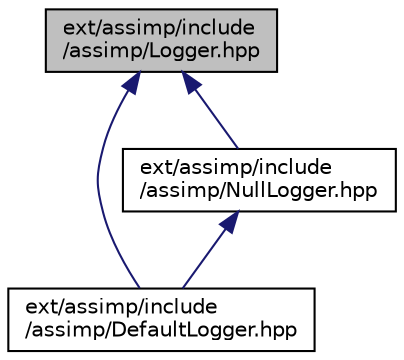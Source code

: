 digraph "ext/assimp/include/assimp/Logger.hpp"
{
  edge [fontname="Helvetica",fontsize="10",labelfontname="Helvetica",labelfontsize="10"];
  node [fontname="Helvetica",fontsize="10",shape=record];
  Node1 [label="ext/assimp/include\l/assimp/Logger.hpp",height=0.2,width=0.4,color="black", fillcolor="grey75", style="filled" fontcolor="black"];
  Node1 -> Node2 [dir="back",color="midnightblue",fontsize="10",style="solid"];
  Node2 [label="ext/assimp/include\l/assimp/DefaultLogger.hpp",height=0.2,width=0.4,color="black", fillcolor="white", style="filled",URL="$_default_logger_8hpp.html"];
  Node1 -> Node3 [dir="back",color="midnightblue",fontsize="10",style="solid"];
  Node3 [label="ext/assimp/include\l/assimp/NullLogger.hpp",height=0.2,width=0.4,color="black", fillcolor="white", style="filled",URL="$_null_logger_8hpp.html",tooltip="Dummy logger. "];
  Node3 -> Node2 [dir="back",color="midnightblue",fontsize="10",style="solid"];
}
